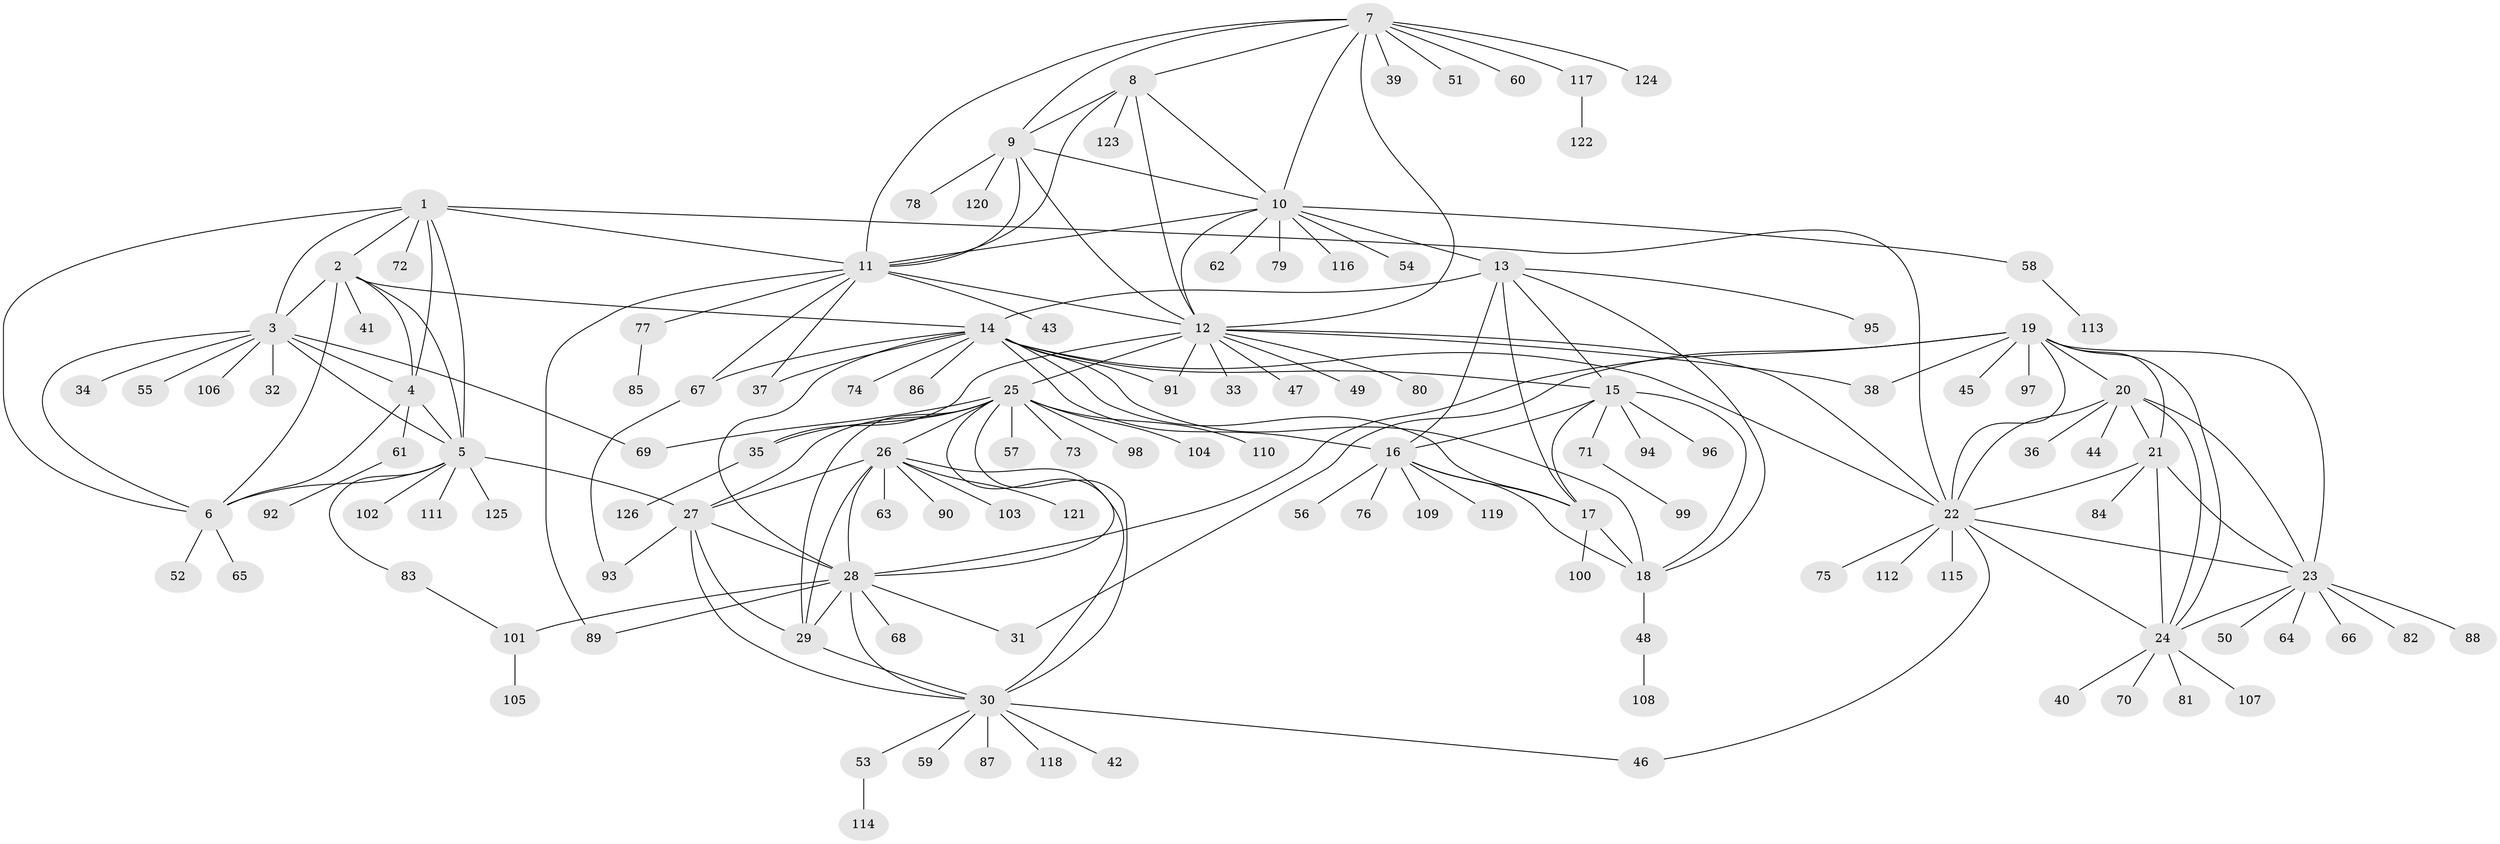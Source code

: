 // coarse degree distribution, {4: 0.047619047619047616, 3: 0.015873015873015872, 2: 0.015873015873015872, 1: 0.8571428571428571, 12: 0.031746031746031744, 14: 0.015873015873015872, 23: 0.015873015873015872}
// Generated by graph-tools (version 1.1) at 2025/59/03/04/25 21:59:12]
// undirected, 126 vertices, 192 edges
graph export_dot {
graph [start="1"]
  node [color=gray90,style=filled];
  1;
  2;
  3;
  4;
  5;
  6;
  7;
  8;
  9;
  10;
  11;
  12;
  13;
  14;
  15;
  16;
  17;
  18;
  19;
  20;
  21;
  22;
  23;
  24;
  25;
  26;
  27;
  28;
  29;
  30;
  31;
  32;
  33;
  34;
  35;
  36;
  37;
  38;
  39;
  40;
  41;
  42;
  43;
  44;
  45;
  46;
  47;
  48;
  49;
  50;
  51;
  52;
  53;
  54;
  55;
  56;
  57;
  58;
  59;
  60;
  61;
  62;
  63;
  64;
  65;
  66;
  67;
  68;
  69;
  70;
  71;
  72;
  73;
  74;
  75;
  76;
  77;
  78;
  79;
  80;
  81;
  82;
  83;
  84;
  85;
  86;
  87;
  88;
  89;
  90;
  91;
  92;
  93;
  94;
  95;
  96;
  97;
  98;
  99;
  100;
  101;
  102;
  103;
  104;
  105;
  106;
  107;
  108;
  109;
  110;
  111;
  112;
  113;
  114;
  115;
  116;
  117;
  118;
  119;
  120;
  121;
  122;
  123;
  124;
  125;
  126;
  1 -- 2;
  1 -- 3;
  1 -- 4;
  1 -- 5;
  1 -- 6;
  1 -- 11;
  1 -- 22;
  1 -- 72;
  2 -- 3;
  2 -- 4;
  2 -- 5;
  2 -- 6;
  2 -- 14;
  2 -- 41;
  3 -- 4;
  3 -- 5;
  3 -- 6;
  3 -- 32;
  3 -- 34;
  3 -- 55;
  3 -- 69;
  3 -- 106;
  4 -- 5;
  4 -- 6;
  4 -- 61;
  5 -- 6;
  5 -- 27;
  5 -- 83;
  5 -- 102;
  5 -- 111;
  5 -- 125;
  6 -- 52;
  6 -- 65;
  7 -- 8;
  7 -- 9;
  7 -- 10;
  7 -- 11;
  7 -- 12;
  7 -- 39;
  7 -- 51;
  7 -- 60;
  7 -- 117;
  7 -- 124;
  8 -- 9;
  8 -- 10;
  8 -- 11;
  8 -- 12;
  8 -- 123;
  9 -- 10;
  9 -- 11;
  9 -- 12;
  9 -- 78;
  9 -- 120;
  10 -- 11;
  10 -- 12;
  10 -- 13;
  10 -- 54;
  10 -- 58;
  10 -- 62;
  10 -- 79;
  10 -- 116;
  11 -- 12;
  11 -- 37;
  11 -- 43;
  11 -- 67;
  11 -- 77;
  11 -- 89;
  12 -- 22;
  12 -- 25;
  12 -- 33;
  12 -- 35;
  12 -- 38;
  12 -- 47;
  12 -- 49;
  12 -- 80;
  12 -- 91;
  13 -- 14;
  13 -- 15;
  13 -- 16;
  13 -- 17;
  13 -- 18;
  13 -- 95;
  14 -- 15;
  14 -- 16;
  14 -- 17;
  14 -- 18;
  14 -- 22;
  14 -- 28;
  14 -- 37;
  14 -- 67;
  14 -- 74;
  14 -- 86;
  14 -- 91;
  15 -- 16;
  15 -- 17;
  15 -- 18;
  15 -- 71;
  15 -- 94;
  15 -- 96;
  16 -- 17;
  16 -- 18;
  16 -- 56;
  16 -- 76;
  16 -- 109;
  16 -- 119;
  17 -- 18;
  17 -- 100;
  18 -- 48;
  19 -- 20;
  19 -- 21;
  19 -- 22;
  19 -- 23;
  19 -- 24;
  19 -- 28;
  19 -- 31;
  19 -- 38;
  19 -- 45;
  19 -- 97;
  20 -- 21;
  20 -- 22;
  20 -- 23;
  20 -- 24;
  20 -- 36;
  20 -- 44;
  21 -- 22;
  21 -- 23;
  21 -- 24;
  21 -- 84;
  22 -- 23;
  22 -- 24;
  22 -- 46;
  22 -- 75;
  22 -- 112;
  22 -- 115;
  23 -- 24;
  23 -- 50;
  23 -- 64;
  23 -- 66;
  23 -- 82;
  23 -- 88;
  24 -- 40;
  24 -- 70;
  24 -- 81;
  24 -- 107;
  25 -- 26;
  25 -- 27;
  25 -- 28;
  25 -- 29;
  25 -- 30;
  25 -- 35;
  25 -- 57;
  25 -- 69;
  25 -- 73;
  25 -- 98;
  25 -- 104;
  25 -- 110;
  26 -- 27;
  26 -- 28;
  26 -- 29;
  26 -- 30;
  26 -- 63;
  26 -- 90;
  26 -- 103;
  26 -- 121;
  27 -- 28;
  27 -- 29;
  27 -- 30;
  27 -- 93;
  28 -- 29;
  28 -- 30;
  28 -- 31;
  28 -- 68;
  28 -- 89;
  28 -- 101;
  29 -- 30;
  30 -- 42;
  30 -- 46;
  30 -- 53;
  30 -- 59;
  30 -- 87;
  30 -- 118;
  35 -- 126;
  48 -- 108;
  53 -- 114;
  58 -- 113;
  61 -- 92;
  67 -- 93;
  71 -- 99;
  77 -- 85;
  83 -- 101;
  101 -- 105;
  117 -- 122;
}

